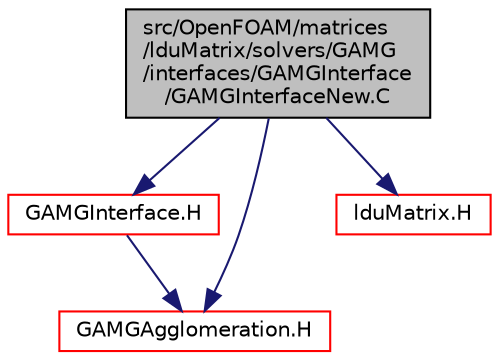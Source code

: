 digraph "src/OpenFOAM/matrices/lduMatrix/solvers/GAMG/interfaces/GAMGInterface/GAMGInterfaceNew.C"
{
  bgcolor="transparent";
  edge [fontname="Helvetica",fontsize="10",labelfontname="Helvetica",labelfontsize="10"];
  node [fontname="Helvetica",fontsize="10",shape=record];
  Node0 [label="src/OpenFOAM/matrices\l/lduMatrix/solvers/GAMG\l/interfaces/GAMGInterface\l/GAMGInterfaceNew.C",height=0.2,width=0.4,color="black", fillcolor="grey75", style="filled", fontcolor="black"];
  Node0 -> Node1 [color="midnightblue",fontsize="10",style="solid",fontname="Helvetica"];
  Node1 [label="GAMGInterface.H",height=0.2,width=0.4,color="red",URL="$a11546.html"];
  Node1 -> Node102 [color="midnightblue",fontsize="10",style="solid",fontname="Helvetica"];
  Node102 [label="GAMGAgglomeration.H",height=0.2,width=0.4,color="red",URL="$a11441.html"];
  Node0 -> Node102 [color="midnightblue",fontsize="10",style="solid",fontname="Helvetica"];
  Node0 -> Node149 [color="midnightblue",fontsize="10",style="solid",fontname="Helvetica"];
  Node149 [label="lduMatrix.H",height=0.2,width=0.4,color="red",URL="$a11309.html"];
}
